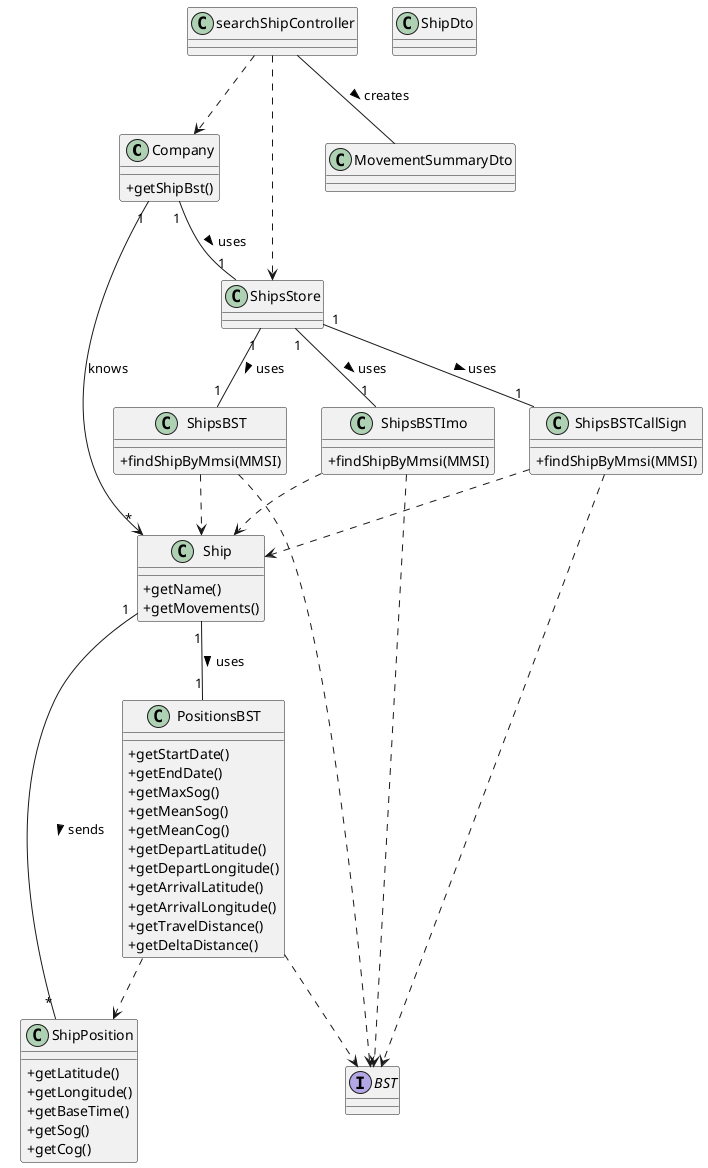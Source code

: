@startuml
skinparam classAttributeIconSize 0

class Company{
    +getShipBst()
}
Interface BST{}

class Ship {
    +getName()
    +getMovements()
}

class ShipsBST{
    +findShipByMmsi(MMSI)
}

class ShipsBSTImo{
    +findShipByMmsi(MMSI)
}
class ShipsBSTCallSign{
     +findShipByMmsi(MMSI)
 }

class ShipPosition{
    +getLatitude()
    +getLongitude()
    +getBaseTime()
    +getSog()
    +getCog()
}

class PositionsBST {
    +getStartDate()
    +getEndDate()
    +getMaxSog()
    +getMeanSog()
    +getMeanCog()
    +getDepartLatitude()
    +getDepartLongitude()
    +getArrivalLatitude()
    +getArrivalLongitude()
    +getTravelDistance()
    +getDeltaDistance()
}


class searchShipController {
}

class ShipDto{

}


searchShipController ..> Company
searchShipController ..> ShipsStore
searchShipController -- MovementSummaryDto: creates >
Company "1" --> "*" Ship : knows
Company "1" -- "1" ShipsStore : uses >
ShipsStore "1" -- "1" ShipsBSTCallSign : uses >
ShipsStore "1" -- "1" ShipsBST : uses >
ShipsStore "1" -- "1" ShipsBSTImo : uses >
ShipsBST ..> Ship
ShipsBSTImo ..> Ship
ShipsBSTCallSign ..> Ship
Ship "1" -- "*" ShipPosition : sends >
Ship "1" -- "1" PositionsBST : uses >
PositionsBST ..> ShipPosition
ShipsBST ..> BST
ShipsBSTImo ..> BST
ShipsBSTCallSign ..> BST
PositionsBST ..> BST

@enduml

